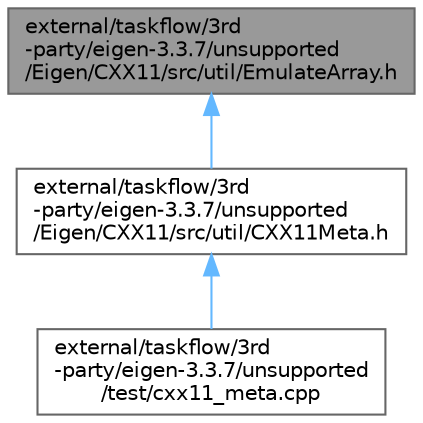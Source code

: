 digraph "external/taskflow/3rd-party/eigen-3.3.7/unsupported/Eigen/CXX11/src/util/EmulateArray.h"
{
 // LATEX_PDF_SIZE
  bgcolor="transparent";
  edge [fontname=Helvetica,fontsize=10,labelfontname=Helvetica,labelfontsize=10];
  node [fontname=Helvetica,fontsize=10,shape=box,height=0.2,width=0.4];
  Node1 [id="Node000001",label="external/taskflow/3rd\l-party/eigen-3.3.7/unsupported\l/Eigen/CXX11/src/util/EmulateArray.h",height=0.2,width=0.4,color="gray40", fillcolor="grey60", style="filled", fontcolor="black",tooltip=" "];
  Node1 -> Node2 [id="edge3_Node000001_Node000002",dir="back",color="steelblue1",style="solid",tooltip=" "];
  Node2 [id="Node000002",label="external/taskflow/3rd\l-party/eigen-3.3.7/unsupported\l/Eigen/CXX11/src/util/CXX11Meta.h",height=0.2,width=0.4,color="grey40", fillcolor="white", style="filled",URL="$_c_x_x11_meta_8h.html",tooltip=" "];
  Node2 -> Node3 [id="edge4_Node000002_Node000003",dir="back",color="steelblue1",style="solid",tooltip=" "];
  Node3 [id="Node000003",label="external/taskflow/3rd\l-party/eigen-3.3.7/unsupported\l/test/cxx11_meta.cpp",height=0.2,width=0.4,color="grey40", fillcolor="white", style="filled",URL="$cxx11__meta_8cpp.html",tooltip=" "];
}
